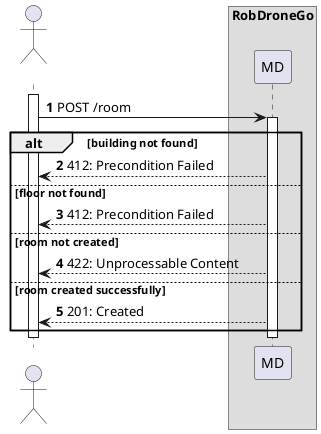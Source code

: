 @startuml
autonumber

actor " " as actor
box "RobDroneGo"
participant "MD" as mdr

activate actor
    actor -> mdr: POST /room
    activate mdr

    alt building not found
        mdr --> actor : 412: Precondition Failed
    else floor not found
        mdr --> actor : 412: Precondition Failed
    else room not created
        mdr --> actor : 422: Unprocessable Content
    else room created successfully
        mdr --> actor : 201: Created
    end

    deactivate mdr
deactivate actor


@enduml

